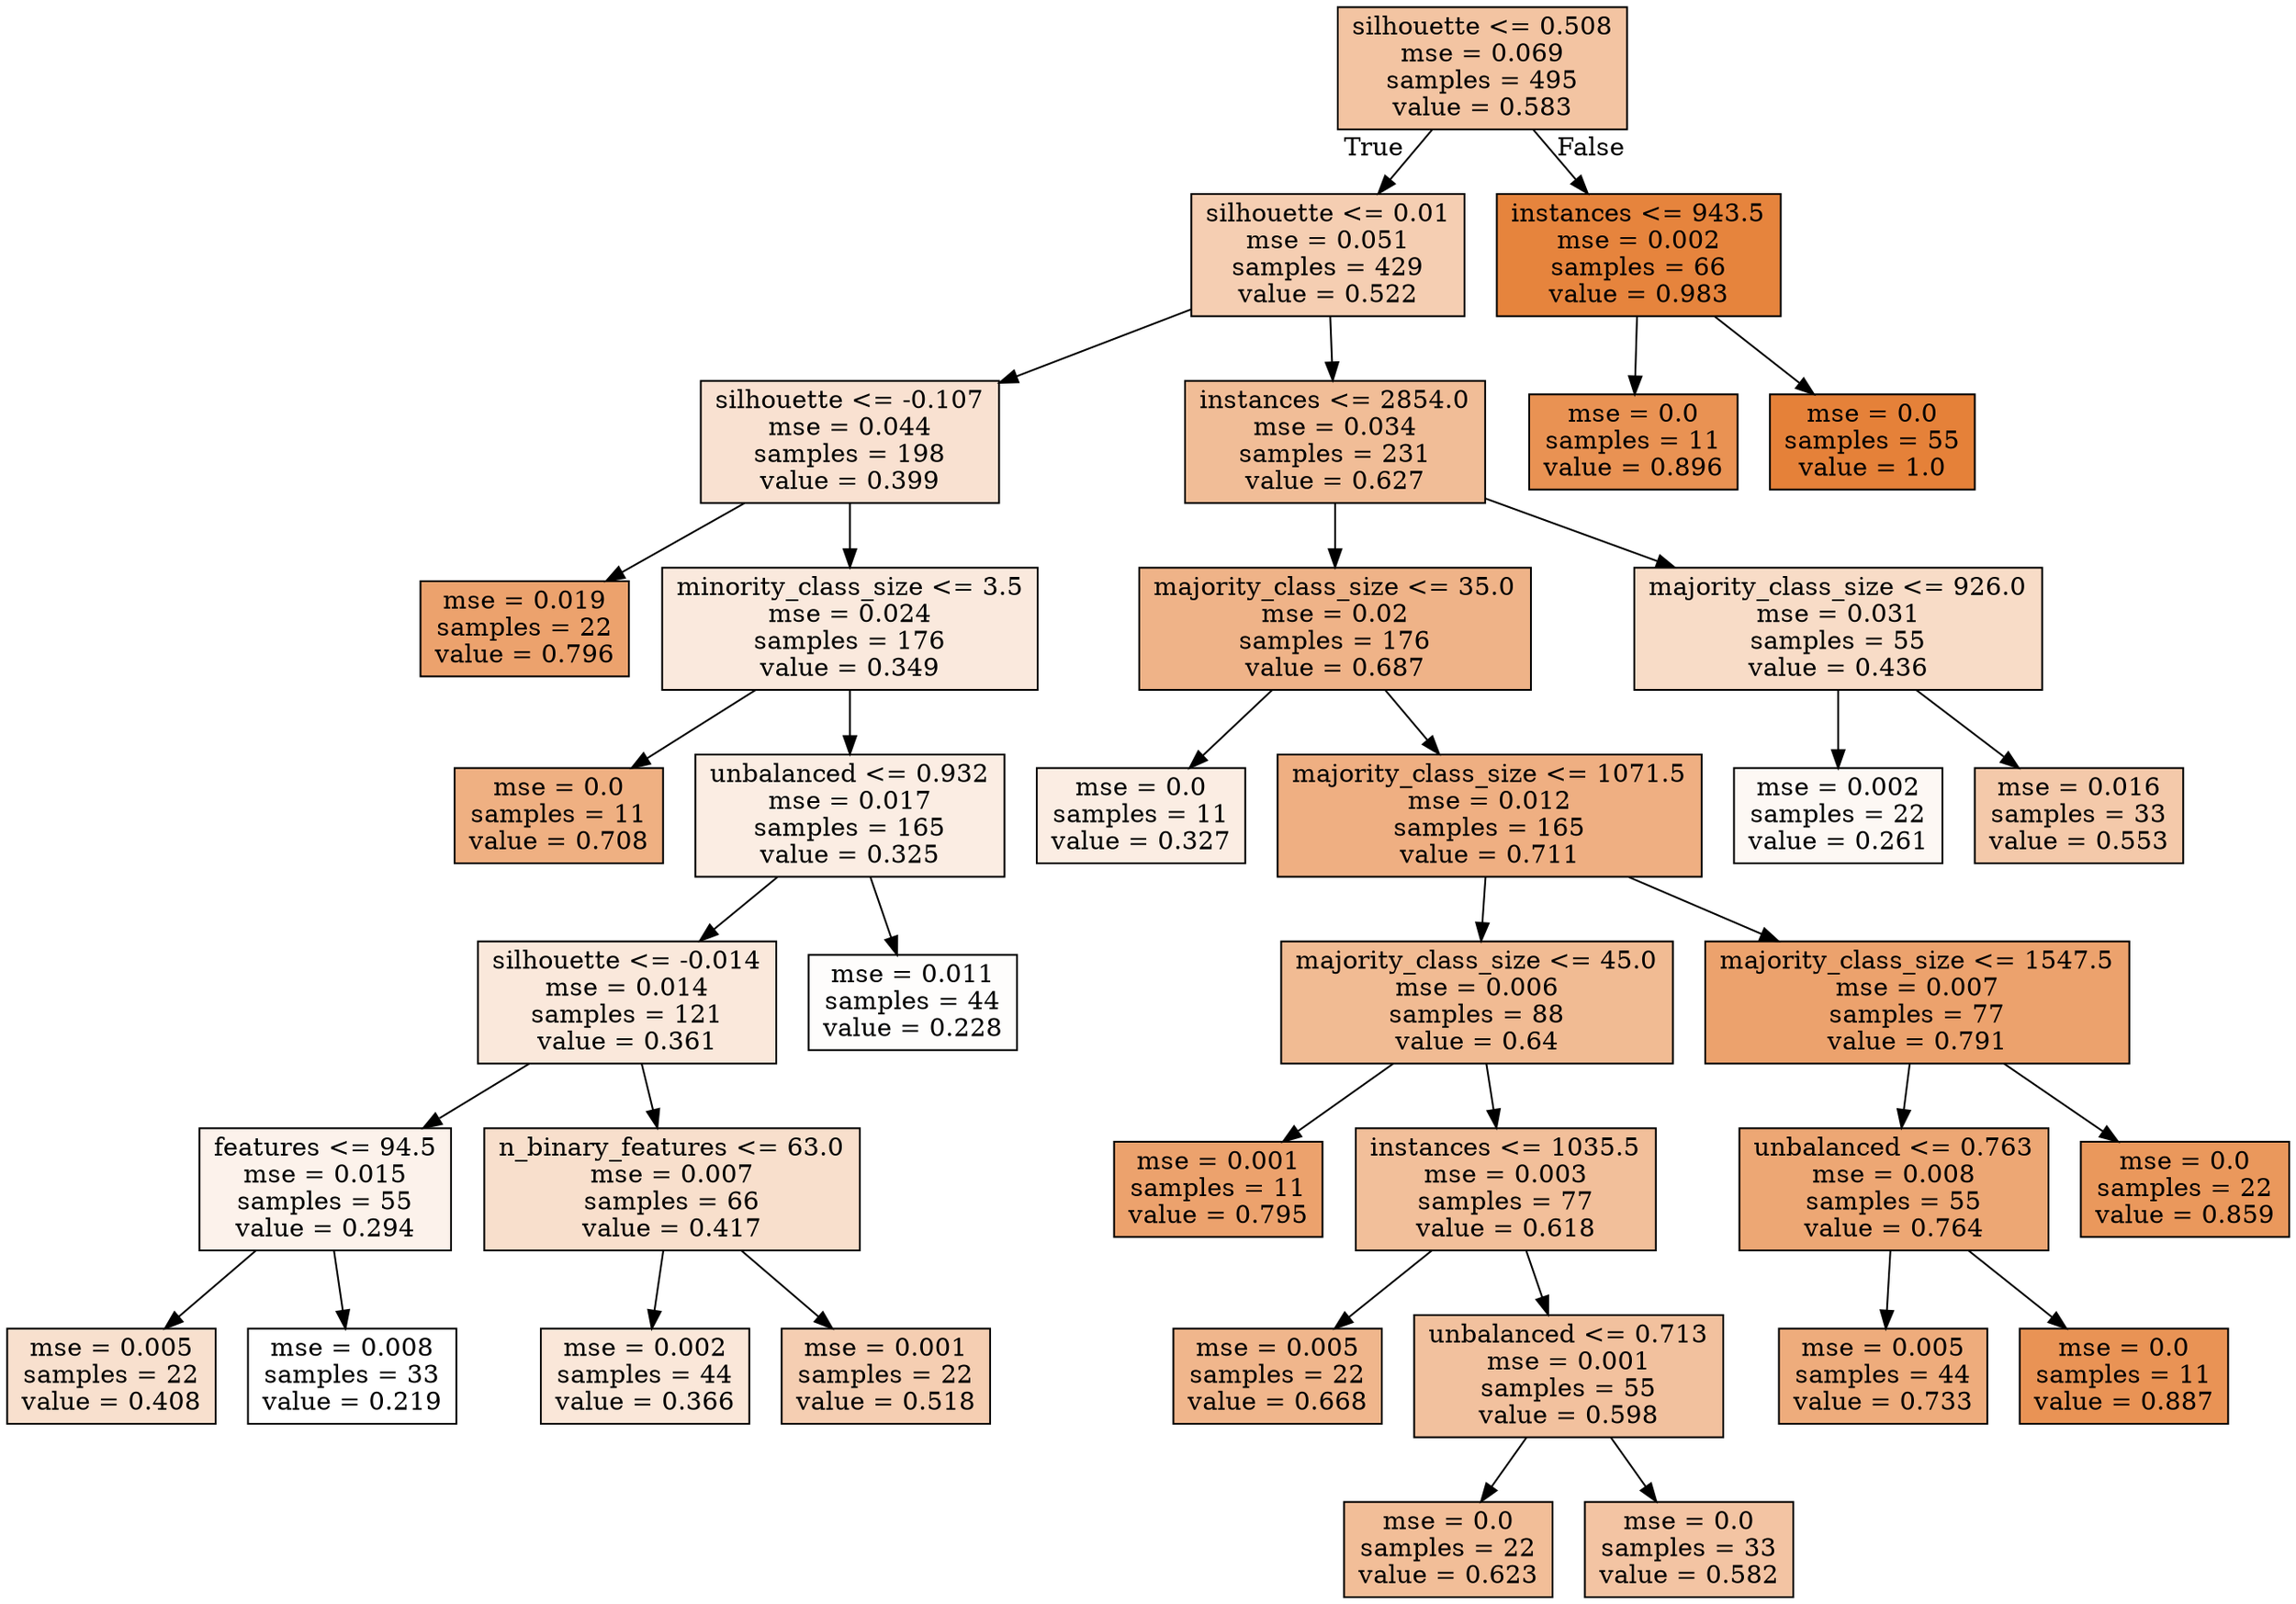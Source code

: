 digraph Tree {
node [shape=box, style="filled", color="black"] ;
0 [label="silhouette <= 0.508\nmse = 0.069\nsamples = 495\nvalue = 0.583", fillcolor="#e5813977"] ;
1 [label="silhouette <= 0.01\nmse = 0.051\nsamples = 429\nvalue = 0.522", fillcolor="#e5813963"] ;
0 -> 1 [labeldistance=2.5, labelangle=45, headlabel="True"] ;
2 [label="silhouette <= -0.107\nmse = 0.044\nsamples = 198\nvalue = 0.399", fillcolor="#e581393b"] ;
1 -> 2 ;
3 [label="mse = 0.019\nsamples = 22\nvalue = 0.796", fillcolor="#e58139bc"] ;
2 -> 3 ;
4 [label="minority_class_size <= 3.5\nmse = 0.024\nsamples = 176\nvalue = 0.349", fillcolor="#e581392b"] ;
2 -> 4 ;
5 [label="mse = 0.0\nsamples = 11\nvalue = 0.708", fillcolor="#e58139a0"] ;
4 -> 5 ;
6 [label="unbalanced <= 0.932\nmse = 0.017\nsamples = 165\nvalue = 0.325", fillcolor="#e5813923"] ;
4 -> 6 ;
7 [label="silhouette <= -0.014\nmse = 0.014\nsamples = 121\nvalue = 0.361", fillcolor="#e581392e"] ;
6 -> 7 ;
8 [label="features <= 94.5\nmse = 0.015\nsamples = 55\nvalue = 0.294", fillcolor="#e5813919"] ;
7 -> 8 ;
9 [label="mse = 0.005\nsamples = 22\nvalue = 0.408", fillcolor="#e581393e"] ;
8 -> 9 ;
10 [label="mse = 0.008\nsamples = 33\nvalue = 0.219", fillcolor="#e5813900"] ;
8 -> 10 ;
11 [label="n_binary_features <= 63.0\nmse = 0.007\nsamples = 66\nvalue = 0.417", fillcolor="#e5813941"] ;
7 -> 11 ;
12 [label="mse = 0.002\nsamples = 44\nvalue = 0.366", fillcolor="#e5813930"] ;
11 -> 12 ;
13 [label="mse = 0.001\nsamples = 22\nvalue = 0.518", fillcolor="#e5813962"] ;
11 -> 13 ;
14 [label="mse = 0.011\nsamples = 44\nvalue = 0.228", fillcolor="#e5813903"] ;
6 -> 14 ;
15 [label="instances <= 2854.0\nmse = 0.034\nsamples = 231\nvalue = 0.627", fillcolor="#e5813985"] ;
1 -> 15 ;
16 [label="majority_class_size <= 35.0\nmse = 0.02\nsamples = 176\nvalue = 0.687", fillcolor="#e5813999"] ;
15 -> 16 ;
17 [label="mse = 0.0\nsamples = 11\nvalue = 0.327", fillcolor="#e5813923"] ;
16 -> 17 ;
18 [label="majority_class_size <= 1071.5\nmse = 0.012\nsamples = 165\nvalue = 0.711", fillcolor="#e58139a1"] ;
16 -> 18 ;
19 [label="majority_class_size <= 45.0\nmse = 0.006\nsamples = 88\nvalue = 0.64", fillcolor="#e581398a"] ;
18 -> 19 ;
20 [label="mse = 0.001\nsamples = 11\nvalue = 0.795", fillcolor="#e58139bc"] ;
19 -> 20 ;
21 [label="instances <= 1035.5\nmse = 0.003\nsamples = 77\nvalue = 0.618", fillcolor="#e5813982"] ;
19 -> 21 ;
22 [label="mse = 0.005\nsamples = 22\nvalue = 0.668", fillcolor="#e5813993"] ;
21 -> 22 ;
23 [label="unbalanced <= 0.713\nmse = 0.001\nsamples = 55\nvalue = 0.598", fillcolor="#e581397c"] ;
21 -> 23 ;
24 [label="mse = 0.0\nsamples = 22\nvalue = 0.623", fillcolor="#e5813984"] ;
23 -> 24 ;
25 [label="mse = 0.0\nsamples = 33\nvalue = 0.582", fillcolor="#e5813976"] ;
23 -> 25 ;
26 [label="majority_class_size <= 1547.5\nmse = 0.007\nsamples = 77\nvalue = 0.791", fillcolor="#e58139bb"] ;
18 -> 26 ;
27 [label="unbalanced <= 0.763\nmse = 0.008\nsamples = 55\nvalue = 0.764", fillcolor="#e58139b2"] ;
26 -> 27 ;
28 [label="mse = 0.005\nsamples = 44\nvalue = 0.733", fillcolor="#e58139a8"] ;
27 -> 28 ;
29 [label="mse = 0.0\nsamples = 11\nvalue = 0.887", fillcolor="#e58139da"] ;
27 -> 29 ;
30 [label="mse = 0.0\nsamples = 22\nvalue = 0.859", fillcolor="#e58139d1"] ;
26 -> 30 ;
31 [label="majority_class_size <= 926.0\nmse = 0.031\nsamples = 55\nvalue = 0.436", fillcolor="#e5813947"] ;
15 -> 31 ;
32 [label="mse = 0.002\nsamples = 22\nvalue = 0.261", fillcolor="#e581390e"] ;
31 -> 32 ;
33 [label="mse = 0.016\nsamples = 33\nvalue = 0.553", fillcolor="#e581396d"] ;
31 -> 33 ;
34 [label="instances <= 943.5\nmse = 0.002\nsamples = 66\nvalue = 0.983", fillcolor="#e58139f9"] ;
0 -> 34 [labeldistance=2.5, labelangle=-45, headlabel="False"] ;
35 [label="mse = 0.0\nsamples = 11\nvalue = 0.896", fillcolor="#e58139dd"] ;
34 -> 35 ;
36 [label="mse = 0.0\nsamples = 55\nvalue = 1.0", fillcolor="#e58139ff"] ;
34 -> 36 ;
}